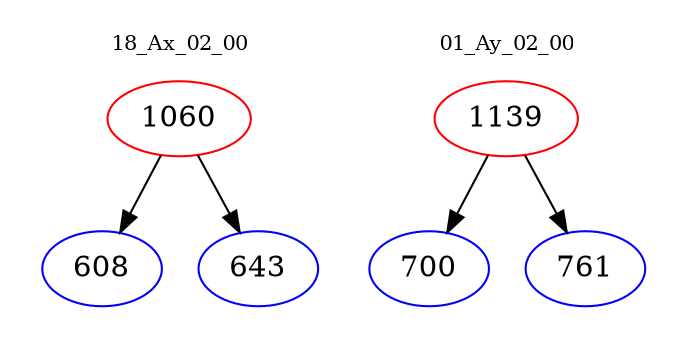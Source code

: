 digraph{
subgraph cluster_0 {
color = white
label = "18_Ax_02_00";
fontsize=10;
T0_1060 [label="1060", color="red"]
T0_1060 -> T0_608 [color="black"]
T0_608 [label="608", color="blue"]
T0_1060 -> T0_643 [color="black"]
T0_643 [label="643", color="blue"]
}
subgraph cluster_1 {
color = white
label = "01_Ay_02_00";
fontsize=10;
T1_1139 [label="1139", color="red"]
T1_1139 -> T1_700 [color="black"]
T1_700 [label="700", color="blue"]
T1_1139 -> T1_761 [color="black"]
T1_761 [label="761", color="blue"]
}
}
